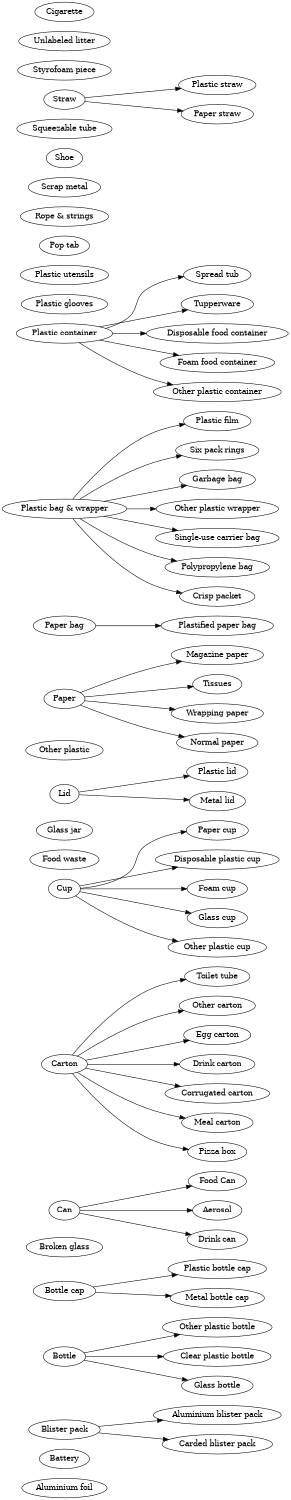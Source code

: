 digraph "Dataset graph" {
	rankdir=LR size="8,10"
	"Aluminium foil"
	"Aluminium foil"
	Battery
	Battery
	"Aluminium blister pack"
	"Blister pack" -> "Aluminium blister pack"
	"Carded blister pack"
	"Blister pack" -> "Carded blister pack"
	"Other plastic bottle"
	Bottle -> "Other plastic bottle"
	"Clear plastic bottle"
	Bottle -> "Clear plastic bottle"
	"Glass bottle"
	Bottle -> "Glass bottle"
	"Plastic bottle cap"
	"Bottle cap" -> "Plastic bottle cap"
	"Metal bottle cap"
	"Bottle cap" -> "Metal bottle cap"
	"Broken glass"
	"Broken glass"
	"Food Can"
	Can -> "Food Can"
	Aerosol
	Can -> Aerosol
	"Drink can"
	Can -> "Drink can"
	"Toilet tube"
	Carton -> "Toilet tube"
	"Other carton"
	Carton -> "Other carton"
	"Egg carton"
	Carton -> "Egg carton"
	"Drink carton"
	Carton -> "Drink carton"
	"Corrugated carton"
	Carton -> "Corrugated carton"
	"Meal carton"
	Carton -> "Meal carton"
	"Pizza box"
	Carton -> "Pizza box"
	"Paper cup"
	Cup -> "Paper cup"
	"Disposable plastic cup"
	Cup -> "Disposable plastic cup"
	"Foam cup"
	Cup -> "Foam cup"
	"Glass cup"
	Cup -> "Glass cup"
	"Other plastic cup"
	Cup -> "Other plastic cup"
	"Food waste"
	"Food waste"
	"Glass jar"
	"Glass jar"
	"Plastic lid"
	Lid -> "Plastic lid"
	"Metal lid"
	Lid -> "Metal lid"
	"Other plastic"
	"Other plastic"
	"Magazine paper"
	Paper -> "Magazine paper"
	Tissues
	Paper -> Tissues
	"Wrapping paper"
	Paper -> "Wrapping paper"
	"Normal paper"
	Paper -> "Normal paper"
	"Paper bag"
	"Paper bag"
	"Plastified paper bag"
	"Paper bag" -> "Plastified paper bag"
	"Plastic film"
	"Plastic bag & wrapper" -> "Plastic film"
	"Six pack rings"
	"Plastic bag & wrapper" -> "Six pack rings"
	"Garbage bag"
	"Plastic bag & wrapper" -> "Garbage bag"
	"Other plastic wrapper"
	"Plastic bag & wrapper" -> "Other plastic wrapper"
	"Single-use carrier bag"
	"Plastic bag & wrapper" -> "Single-use carrier bag"
	"Polypropylene bag"
	"Plastic bag & wrapper" -> "Polypropylene bag"
	"Crisp packet"
	"Plastic bag & wrapper" -> "Crisp packet"
	"Spread tub"
	"Plastic container" -> "Spread tub"
	Tupperware
	"Plastic container" -> Tupperware
	"Disposable food container"
	"Plastic container" -> "Disposable food container"
	"Foam food container"
	"Plastic container" -> "Foam food container"
	"Other plastic container"
	"Plastic container" -> "Other plastic container"
	"Plastic glooves"
	"Plastic glooves"
	"Plastic utensils"
	"Plastic utensils"
	"Pop tab"
	"Pop tab"
	"Rope & strings"
	"Rope & strings"
	"Scrap metal"
	"Scrap metal"
	Shoe
	Shoe
	"Squeezable tube"
	"Squeezable tube"
	"Plastic straw"
	Straw -> "Plastic straw"
	"Paper straw"
	Straw -> "Paper straw"
	"Styrofoam piece"
	"Styrofoam piece"
	"Unlabeled litter"
	"Unlabeled litter"
	Cigarette
	Cigarette
}
